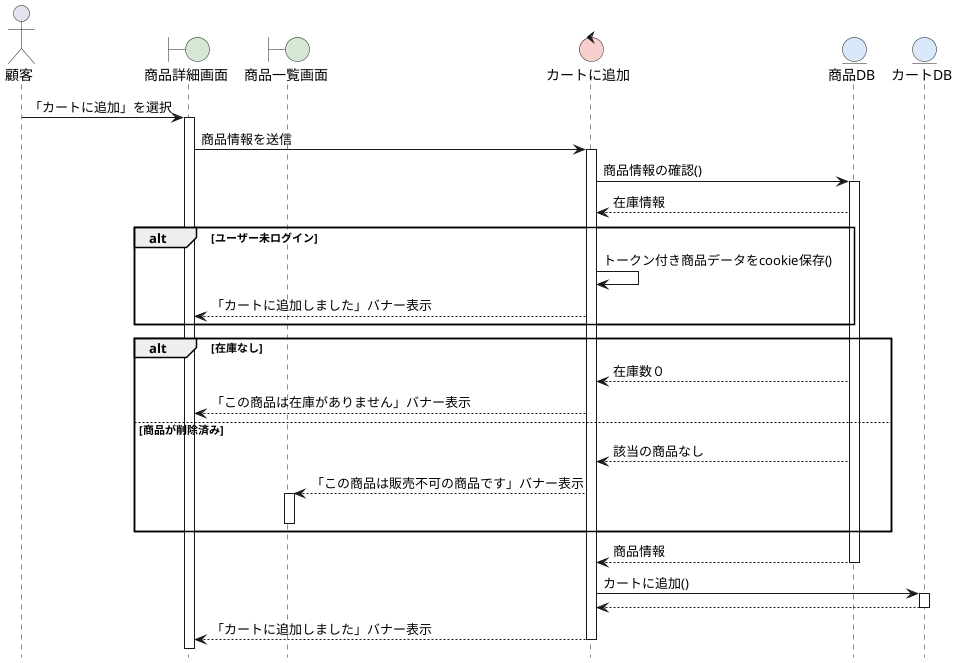 @startuml
hide footbox
skinparam boundaryBackgroundColor #D5E8D4
skinparam controlBackgroundColor  #F8CECC
skinparam entityBackgroundColor   #DAE8FC

actor 顧客 as user
boundary 商品詳細画面 as B1
boundary 商品一覧画面 as B2
' control 認証 as C1
' control メッセージ表示 as C2
control カートに追加 as C3
entity 商品DB as E1
entity カートDB as E2

user -> B1: 「カートに追加」を選択
activate B1

B1 -> C3: 商品情報を送信
activate C3
C3 -> E1: 商品情報の確認()
activate E1
E1 --> C3: 在庫情報


alt ユーザー未ログイン
    C3 -> C3: トークン付き商品データをcookie保存()
    C3 --> B1: 「カートに追加しました」バナー表示

end

alt 在庫なし
    E1 --> C3: 在庫数０
    
    C3 --> B1: 「この商品は在庫がありません」バナー表示
else 商品が削除済み
    E1 --> C3: 該当の商品なし
    C3 --> B2: 「この商品は販売不可の商品です」バナー表示
    activate B2
    deactivate B2

end


E1 --> C3: 商品情報
deactivate E1
C3 -> E2: カートに追加()
activate E2
E2 --> C3
deactivate E2

C3 --> B1: 「カートに追加しました」バナー表示
deactivate C3


@enduml